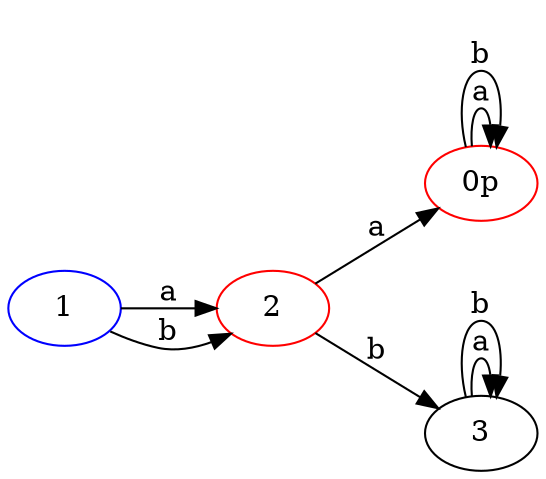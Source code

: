digraph {
	rankdir=LR
	"0p" [color=red]
	"0p" -> "0p" [label=a]
	"0p" -> "0p" [label=b]
	3
	3 -> 3 [label=a]
	3 -> 3 [label=b]
	2 [color=red]
	2 -> "0p" [label=a]
	2 -> 3 [label=b]
	1 [color=blue]
	1 -> 2 [label=a]
	1 -> 2 [label=b]
}
